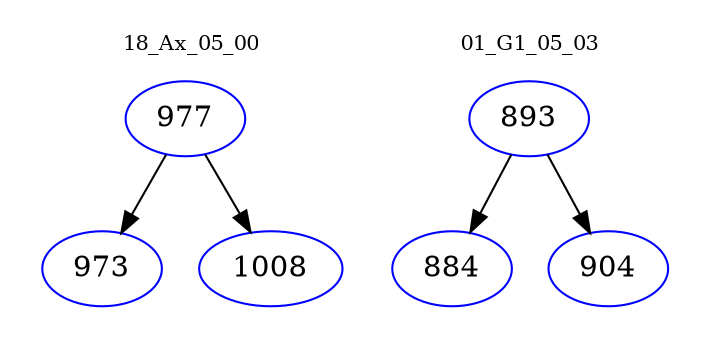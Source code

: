 digraph{
subgraph cluster_0 {
color = white
label = "18_Ax_05_00";
fontsize=10;
T0_977 [label="977", color="blue"]
T0_977 -> T0_973 [color="black"]
T0_973 [label="973", color="blue"]
T0_977 -> T0_1008 [color="black"]
T0_1008 [label="1008", color="blue"]
}
subgraph cluster_1 {
color = white
label = "01_G1_05_03";
fontsize=10;
T1_893 [label="893", color="blue"]
T1_893 -> T1_884 [color="black"]
T1_884 [label="884", color="blue"]
T1_893 -> T1_904 [color="black"]
T1_904 [label="904", color="blue"]
}
}
